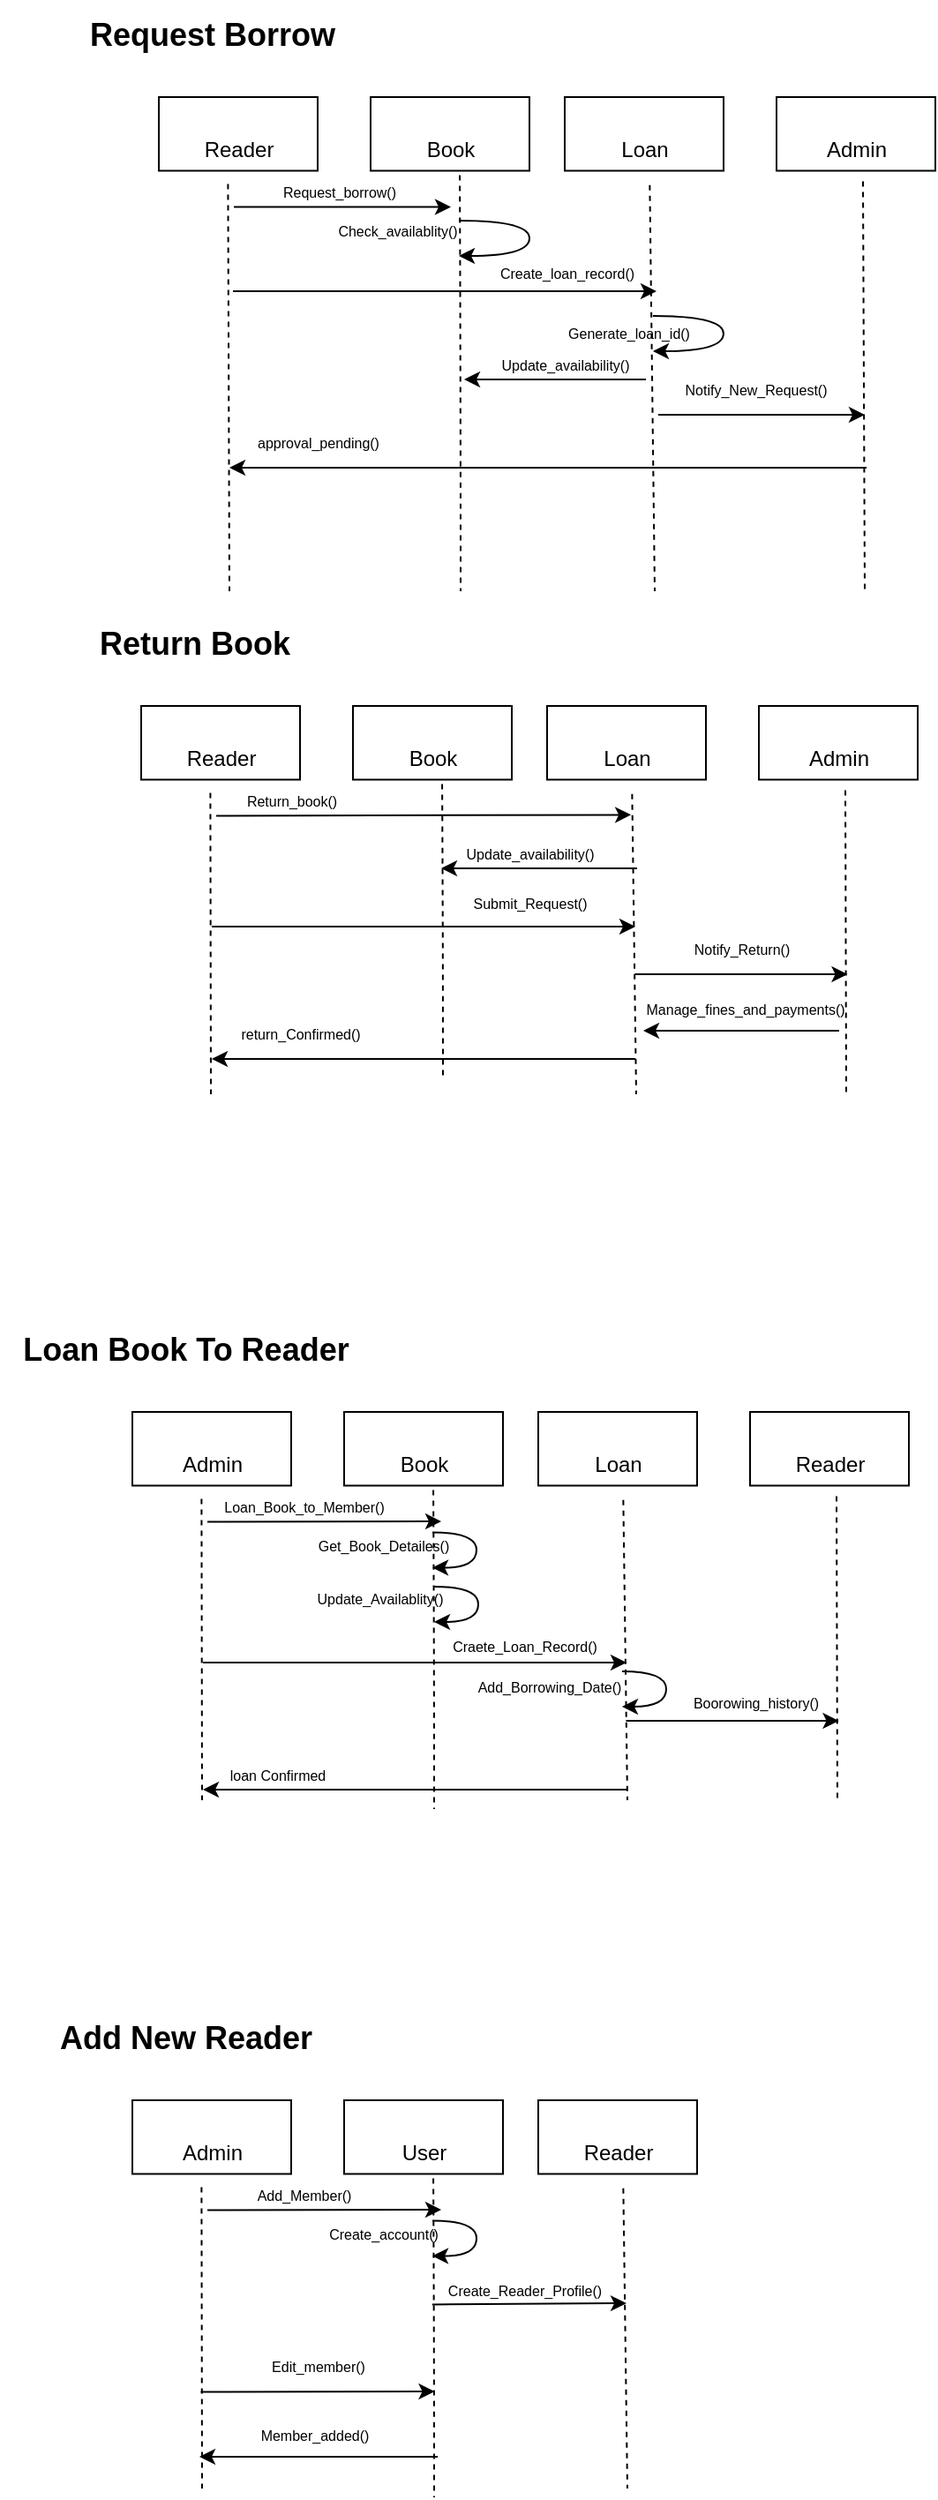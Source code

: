 <mxfile>
    <diagram id="DAjZJu0qBJgIDJ5n-w6k" name="Page-1">
        <mxGraphModel dx="1005" dy="-3228" grid="1" gridSize="10" guides="1" tooltips="1" connect="1" arrows="1" fold="1" page="1" pageScale="1" pageWidth="850" pageHeight="1100" math="0" shadow="0">
            <root>
                <mxCell id="0"/>
                <mxCell id="1" parent="0"/>
                <mxCell id="3" value="" style="edgeStyle=none;orthogonalLoop=1;jettySize=auto;html=1;dashed=1;endArrow=none;endFill=0;" parent="1" edge="1">
                    <mxGeometry width="80" relative="1" as="geometry">
                        <mxPoint x="-30.8" y="4399.25" as="sourcePoint"/>
                        <mxPoint x="-30" y="4630" as="targetPoint"/>
                        <Array as="points"/>
                    </mxGeometry>
                </mxCell>
                <mxCell id="5" value="" style="edgeStyle=none;orthogonalLoop=1;jettySize=auto;html=1;dashed=1;endArrow=none;endFill=0;" parent="1" edge="1">
                    <mxGeometry width="80" relative="1" as="geometry">
                        <mxPoint x="208.18" y="4399.87" as="sourcePoint"/>
                        <mxPoint x="211" y="4630" as="targetPoint"/>
                        <Array as="points"/>
                    </mxGeometry>
                </mxCell>
                <mxCell id="6" value="" style="edgeStyle=none;orthogonalLoop=1;jettySize=auto;html=1;dashed=1;endArrow=none;endFill=0;" parent="1" edge="1">
                    <mxGeometry width="80" relative="1" as="geometry">
                        <mxPoint x="329" y="4397.75" as="sourcePoint"/>
                        <mxPoint x="330" y="4630" as="targetPoint"/>
                        <Array as="points"/>
                    </mxGeometry>
                </mxCell>
                <mxCell id="9" value="&lt;font style=&quot;font-size: 8px;&quot;&gt;Request_borrow()&lt;/font&gt;" style="text;html=1;align=center;verticalAlign=middle;resizable=0;points=[];autosize=1;strokeColor=none;fillColor=none;" parent="1" vertex="1">
                    <mxGeometry x="-13.5" y="4388.25" width="90" height="30" as="geometry"/>
                </mxCell>
                <mxCell id="11" value="" style="edgeStyle=none;orthogonalLoop=1;jettySize=auto;html=1;" parent="1" edge="1">
                    <mxGeometry width="80" relative="1" as="geometry">
                        <mxPoint x="-27.5" y="4412.25" as="sourcePoint"/>
                        <mxPoint x="95.5" y="4412.25" as="targetPoint"/>
                        <Array as="points"/>
                    </mxGeometry>
                </mxCell>
                <mxCell id="14" value="" style="edgeStyle=none;orthogonalLoop=1;jettySize=auto;html=1;" parent="1" edge="1">
                    <mxGeometry width="80" relative="1" as="geometry">
                        <mxPoint x="-28" y="4460" as="sourcePoint"/>
                        <mxPoint x="212" y="4460" as="targetPoint"/>
                        <Array as="points"/>
                    </mxGeometry>
                </mxCell>
                <mxCell id="16" value="" style="edgeStyle=none;orthogonalLoop=1;jettySize=auto;html=1;" parent="1" edge="1">
                    <mxGeometry width="80" relative="1" as="geometry">
                        <mxPoint x="213" y="4530" as="sourcePoint"/>
                        <mxPoint x="330" y="4530" as="targetPoint"/>
                        <Array as="points"/>
                    </mxGeometry>
                </mxCell>
                <mxCell id="27" value="" style="group" parent="1" vertex="1" connectable="0">
                    <mxGeometry x="-70" y="4350" width="90" height="44.997" as="geometry"/>
                </mxCell>
                <mxCell id="26" value="" style="rounded=0;whiteSpace=wrap;html=1;shadow=0;" parent="27" vertex="1">
                    <mxGeometry width="90" height="41.75" as="geometry"/>
                </mxCell>
                <mxCell id="4" value="&lt;div&gt;Reader&lt;/div&gt;" style="text;html=1;align=center;verticalAlign=middle;resizable=0;points=[];autosize=1;strokeColor=none;fillColor=none;" parent="27" vertex="1">
                    <mxGeometry x="15" y="14.997" width="60" height="30" as="geometry"/>
                </mxCell>
                <mxCell id="29" value="" style="edgeStyle=orthogonalEdgeStyle;orthogonalLoop=1;jettySize=auto;html=1;dashed=1;endArrow=none;endFill=0;curved=1;" parent="1" edge="1">
                    <mxGeometry width="80" relative="1" as="geometry">
                        <mxPoint x="100.5" y="4388.25" as="sourcePoint"/>
                        <mxPoint x="101" y="4630" as="targetPoint"/>
                    </mxGeometry>
                </mxCell>
                <mxCell id="30" value="" style="group" parent="1" vertex="1" connectable="0">
                    <mxGeometry x="50" y="4350" width="90" height="44.997" as="geometry"/>
                </mxCell>
                <mxCell id="31" value="" style="rounded=0;whiteSpace=wrap;html=1;shadow=0;" parent="30" vertex="1">
                    <mxGeometry width="90" height="41.75" as="geometry"/>
                </mxCell>
                <mxCell id="32" value="&lt;div&gt;Book&lt;/div&gt;" style="text;html=1;align=center;verticalAlign=middle;resizable=0;points=[];autosize=1;strokeColor=none;fillColor=none;" parent="30" vertex="1">
                    <mxGeometry x="20" y="14.997" width="50" height="30" as="geometry"/>
                </mxCell>
                <mxCell id="33" value="" style="group" parent="1" vertex="1" connectable="0">
                    <mxGeometry x="160" y="4350" width="90" height="44.997" as="geometry"/>
                </mxCell>
                <mxCell id="34" value="" style="rounded=0;whiteSpace=wrap;html=1;shadow=0;" parent="33" vertex="1">
                    <mxGeometry width="90" height="41.75" as="geometry"/>
                </mxCell>
                <mxCell id="35" value="&lt;div&gt;Loan&lt;/div&gt;" style="text;html=1;align=center;verticalAlign=middle;resizable=0;points=[];autosize=1;strokeColor=none;fillColor=none;" parent="33" vertex="1">
                    <mxGeometry x="20" y="14.997" width="50" height="30" as="geometry"/>
                </mxCell>
                <mxCell id="36" value="" style="group" parent="1" vertex="1" connectable="0">
                    <mxGeometry x="280" y="4350" width="90" height="44.997" as="geometry"/>
                </mxCell>
                <mxCell id="37" value="" style="rounded=0;whiteSpace=wrap;html=1;shadow=0;" parent="36" vertex="1">
                    <mxGeometry width="90" height="41.75" as="geometry"/>
                </mxCell>
                <mxCell id="38" value="Admin" style="text;html=1;align=center;verticalAlign=middle;resizable=0;points=[];autosize=1;strokeColor=none;fillColor=none;" parent="36" vertex="1">
                    <mxGeometry x="15" y="14.997" width="60" height="30" as="geometry"/>
                </mxCell>
                <mxCell id="39" value="&lt;font style=&quot;font-size: 8px;&quot;&gt;Check_availablity()&lt;/font&gt;" style="text;html=1;align=center;verticalAlign=middle;resizable=0;points=[];autosize=1;strokeColor=none;fillColor=none;" parent="1" vertex="1">
                    <mxGeometry x="20" y="4410" width="90" height="30" as="geometry"/>
                </mxCell>
                <mxCell id="40" value="" style="edgeStyle=orthogonalEdgeStyle;orthogonalLoop=1;jettySize=auto;html=1;curved=1;" parent="1" edge="1">
                    <mxGeometry width="80" relative="1" as="geometry">
                        <mxPoint x="100" y="4420" as="sourcePoint"/>
                        <mxPoint x="100" y="4440" as="targetPoint"/>
                        <Array as="points">
                            <mxPoint x="140" y="4420"/>
                            <mxPoint x="140" y="4440"/>
                        </Array>
                    </mxGeometry>
                </mxCell>
                <mxCell id="41" value="" style="edgeStyle=none;orthogonalLoop=1;jettySize=auto;html=1;" parent="1" edge="1">
                    <mxGeometry width="80" relative="1" as="geometry">
                        <mxPoint x="331" y="4560" as="sourcePoint"/>
                        <mxPoint x="-30" y="4560" as="targetPoint"/>
                        <Array as="points"/>
                    </mxGeometry>
                </mxCell>
                <mxCell id="43" value="&lt;span style=&quot;font-size: 8px;&quot;&gt;Create_loan_record()&lt;/span&gt;" style="text;html=1;align=center;verticalAlign=middle;resizable=0;points=[];autosize=1;strokeColor=none;fillColor=none;" parent="1" vertex="1">
                    <mxGeometry x="111" y="4434" width="100" height="30" as="geometry"/>
                </mxCell>
                <mxCell id="44" value="&lt;font style=&quot;font-size: 8px;&quot;&gt;Notify_New_Request()&lt;/font&gt;" style="text;html=1;align=center;verticalAlign=middle;resizable=0;points=[];autosize=1;strokeColor=none;fillColor=none;" parent="1" vertex="1">
                    <mxGeometry x="218" y="4500" width="100" height="30" as="geometry"/>
                </mxCell>
                <mxCell id="45" value="&lt;font style=&quot;font-size: 8px;&quot;&gt;approval_pending()&lt;/font&gt;" style="text;html=1;align=center;verticalAlign=middle;resizable=0;points=[];autosize=1;strokeColor=none;fillColor=none;" parent="1" vertex="1">
                    <mxGeometry x="-25" y="4530" width="90" height="30" as="geometry"/>
                </mxCell>
                <mxCell id="47" value="&lt;font style=&quot;font-size: 18px;&quot;&gt;&lt;b style=&quot;&quot;&gt;Request Borrow&lt;/b&gt;&lt;/font&gt;" style="text;html=1;align=center;verticalAlign=middle;resizable=0;points=[];autosize=1;strokeColor=none;fillColor=none;" parent="1" vertex="1">
                    <mxGeometry x="-120" y="4295" width="160" height="40" as="geometry"/>
                </mxCell>
                <mxCell id="48" value="" style="edgeStyle=none;orthogonalLoop=1;jettySize=auto;html=1;dashed=1;endArrow=none;endFill=0;" parent="1" edge="1">
                    <mxGeometry width="80" relative="1" as="geometry">
                        <mxPoint x="-40.8" y="4744.25" as="sourcePoint"/>
                        <mxPoint x="-40.5" y="4915" as="targetPoint"/>
                        <Array as="points"/>
                    </mxGeometry>
                </mxCell>
                <mxCell id="49" value="" style="edgeStyle=none;orthogonalLoop=1;jettySize=auto;html=1;dashed=1;endArrow=none;endFill=0;" parent="1" edge="1">
                    <mxGeometry width="80" relative="1" as="geometry">
                        <mxPoint x="198.18" y="4744.87" as="sourcePoint"/>
                        <mxPoint x="200.5" y="4915" as="targetPoint"/>
                        <Array as="points"/>
                    </mxGeometry>
                </mxCell>
                <mxCell id="50" value="" style="edgeStyle=none;orthogonalLoop=1;jettySize=auto;html=1;dashed=1;endArrow=none;endFill=0;" parent="1" edge="1">
                    <mxGeometry width="80" relative="1" as="geometry">
                        <mxPoint x="319" y="4742.75" as="sourcePoint"/>
                        <mxPoint x="319.5" y="4915" as="targetPoint"/>
                        <Array as="points"/>
                    </mxGeometry>
                </mxCell>
                <mxCell id="51" value="&lt;font style=&quot;font-size: 8px;&quot;&gt;Return_book()&lt;/font&gt;" style="text;html=1;align=center;verticalAlign=middle;resizable=0;points=[];autosize=1;strokeColor=none;fillColor=none;" parent="1" vertex="1">
                    <mxGeometry x="-30" y="4733.25" width="70" height="30" as="geometry"/>
                </mxCell>
                <mxCell id="52" value="" style="edgeStyle=none;orthogonalLoop=1;jettySize=auto;html=1;entryX=0.695;entryY=-0.044;entryDx=0;entryDy=0;entryPerimeter=0;" parent="1" edge="1">
                    <mxGeometry width="80" relative="1" as="geometry">
                        <mxPoint x="-37.5" y="4757.25" as="sourcePoint"/>
                        <mxPoint x="197.55" y="4756.68" as="targetPoint"/>
                        <Array as="points"/>
                    </mxGeometry>
                </mxCell>
                <mxCell id="53" value="" style="edgeStyle=none;orthogonalLoop=1;jettySize=auto;html=1;" parent="1" edge="1">
                    <mxGeometry width="80" relative="1" as="geometry">
                        <mxPoint x="201" y="4787" as="sourcePoint"/>
                        <mxPoint x="90" y="4787" as="targetPoint"/>
                        <Array as="points"/>
                    </mxGeometry>
                </mxCell>
                <mxCell id="54" value="" style="edgeStyle=none;orthogonalLoop=1;jettySize=auto;html=1;" parent="1" edge="1">
                    <mxGeometry width="80" relative="1" as="geometry">
                        <mxPoint x="-40" y="4820" as="sourcePoint"/>
                        <mxPoint x="200" y="4820" as="targetPoint"/>
                        <Array as="points"/>
                    </mxGeometry>
                </mxCell>
                <mxCell id="55" value="" style="edgeStyle=none;orthogonalLoop=1;jettySize=auto;html=1;" parent="1" edge="1">
                    <mxGeometry width="80" relative="1" as="geometry">
                        <mxPoint x="199.75" y="4847" as="sourcePoint"/>
                        <mxPoint x="320.25" y="4847" as="targetPoint"/>
                        <Array as="points"/>
                    </mxGeometry>
                </mxCell>
                <mxCell id="56" value="" style="group" parent="1" vertex="1" connectable="0">
                    <mxGeometry x="-80" y="4695" width="90" height="44.997" as="geometry"/>
                </mxCell>
                <mxCell id="57" value="" style="rounded=0;whiteSpace=wrap;html=1;shadow=0;" parent="56" vertex="1">
                    <mxGeometry width="90" height="41.75" as="geometry"/>
                </mxCell>
                <mxCell id="58" value="&lt;div&gt;Reader&lt;/div&gt;" style="text;html=1;align=center;verticalAlign=middle;resizable=0;points=[];autosize=1;strokeColor=none;fillColor=none;" parent="56" vertex="1">
                    <mxGeometry x="15" y="14.997" width="60" height="30" as="geometry"/>
                </mxCell>
                <mxCell id="59" value="" style="edgeStyle=orthogonalEdgeStyle;orthogonalLoop=1;jettySize=auto;html=1;dashed=1;endArrow=none;endFill=0;curved=1;" parent="1" edge="1">
                    <mxGeometry width="80" relative="1" as="geometry">
                        <mxPoint x="90.5" y="4733.25" as="sourcePoint"/>
                        <mxPoint x="91" y="4905.5" as="targetPoint"/>
                    </mxGeometry>
                </mxCell>
                <mxCell id="60" value="" style="group" parent="1" vertex="1" connectable="0">
                    <mxGeometry x="40" y="4695" width="90" height="44.997" as="geometry"/>
                </mxCell>
                <mxCell id="61" value="" style="rounded=0;whiteSpace=wrap;html=1;shadow=0;" parent="60" vertex="1">
                    <mxGeometry width="90" height="41.75" as="geometry"/>
                </mxCell>
                <mxCell id="62" value="&lt;div&gt;Book&lt;/div&gt;" style="text;html=1;align=center;verticalAlign=middle;resizable=0;points=[];autosize=1;strokeColor=none;fillColor=none;" parent="60" vertex="1">
                    <mxGeometry x="20" y="14.997" width="50" height="30" as="geometry"/>
                </mxCell>
                <mxCell id="63" value="" style="group" parent="1" vertex="1" connectable="0">
                    <mxGeometry x="150" y="4695" width="90" height="44.997" as="geometry"/>
                </mxCell>
                <mxCell id="64" value="" style="rounded=0;whiteSpace=wrap;html=1;shadow=0;" parent="63" vertex="1">
                    <mxGeometry width="90" height="41.75" as="geometry"/>
                </mxCell>
                <mxCell id="65" value="&lt;div&gt;Loan&lt;/div&gt;" style="text;html=1;align=center;verticalAlign=middle;resizable=0;points=[];autosize=1;strokeColor=none;fillColor=none;" parent="63" vertex="1">
                    <mxGeometry x="20" y="14.997" width="50" height="30" as="geometry"/>
                </mxCell>
                <mxCell id="66" value="" style="group" parent="1" vertex="1" connectable="0">
                    <mxGeometry x="270" y="4695" width="90" height="44.997" as="geometry"/>
                </mxCell>
                <mxCell id="67" value="" style="rounded=0;whiteSpace=wrap;html=1;shadow=0;" parent="66" vertex="1">
                    <mxGeometry width="90" height="41.75" as="geometry"/>
                </mxCell>
                <mxCell id="68" value="Admin" style="text;html=1;align=center;verticalAlign=middle;resizable=0;points=[];autosize=1;strokeColor=none;fillColor=none;" parent="66" vertex="1">
                    <mxGeometry x="15" y="14.997" width="60" height="30" as="geometry"/>
                </mxCell>
                <mxCell id="71" value="" style="edgeStyle=none;orthogonalLoop=1;jettySize=auto;html=1;" parent="1" edge="1">
                    <mxGeometry width="80" relative="1" as="geometry">
                        <mxPoint x="200" y="4895" as="sourcePoint"/>
                        <mxPoint x="-40" y="4895" as="targetPoint"/>
                        <Array as="points"/>
                    </mxGeometry>
                </mxCell>
                <mxCell id="72" value="&lt;font style=&quot;font-size: 8px;&quot;&gt;Update_availability()&lt;/font&gt;" style="text;html=1;align=center;verticalAlign=middle;resizable=0;points=[];autosize=1;strokeColor=none;fillColor=none;" parent="1" vertex="1">
                    <mxGeometry x="90" y="4763" width="100" height="30" as="geometry"/>
                </mxCell>
                <mxCell id="73" value="&lt;font style=&quot;font-size: 8px;&quot;&gt;Submit_Request()&lt;/font&gt;" style="text;html=1;align=center;verticalAlign=middle;resizable=0;points=[];autosize=1;strokeColor=none;fillColor=none;" parent="1" vertex="1">
                    <mxGeometry x="95" y="4791" width="90" height="30" as="geometry"/>
                </mxCell>
                <mxCell id="74" value="&lt;font style=&quot;font-size: 8px;&quot;&gt;Notify_Return()&lt;/font&gt;" style="text;html=1;align=center;verticalAlign=middle;resizable=0;points=[];autosize=1;strokeColor=none;fillColor=none;" parent="1" vertex="1">
                    <mxGeometry x="220" y="4817" width="80" height="30" as="geometry"/>
                </mxCell>
                <mxCell id="75" value="&lt;font style=&quot;font-size: 8px;&quot;&gt;return_Confirmed()&lt;/font&gt;" style="text;html=1;align=center;verticalAlign=middle;resizable=0;points=[];autosize=1;strokeColor=none;fillColor=none;" parent="1" vertex="1">
                    <mxGeometry x="-35" y="4865" width="90" height="30" as="geometry"/>
                </mxCell>
                <mxCell id="76" value="&lt;font style=&quot;font-size: 18px;&quot;&gt;&lt;b style=&quot;&quot;&gt;Return Book&lt;/b&gt;&lt;/font&gt;" style="text;html=1;align=center;verticalAlign=middle;resizable=0;points=[];autosize=1;strokeColor=none;fillColor=none;" parent="1" vertex="1">
                    <mxGeometry x="-115" y="4640" width="130" height="40" as="geometry"/>
                </mxCell>
                <mxCell id="78" value="" style="edgeStyle=none;orthogonalLoop=1;jettySize=auto;html=1;" parent="1" edge="1">
                    <mxGeometry width="80" relative="1" as="geometry">
                        <mxPoint x="315.5" y="4879" as="sourcePoint"/>
                        <mxPoint x="204.5" y="4879" as="targetPoint"/>
                        <Array as="points"/>
                    </mxGeometry>
                </mxCell>
                <mxCell id="79" value="&lt;font style=&quot;font-size: 8px;&quot;&gt;Manage_fines_and_payments()&lt;/font&gt;" style="text;html=1;align=center;verticalAlign=middle;resizable=0;points=[];autosize=1;strokeColor=none;fillColor=none;" parent="1" vertex="1">
                    <mxGeometry x="191.5" y="4851" width="140" height="30" as="geometry"/>
                </mxCell>
                <mxCell id="109" value="" style="edgeStyle=none;orthogonalLoop=1;jettySize=auto;html=1;dashed=1;endArrow=none;endFill=0;" parent="1" edge="1">
                    <mxGeometry width="80" relative="1" as="geometry">
                        <mxPoint x="-45.8" y="5144.25" as="sourcePoint"/>
                        <mxPoint x="-45.5" y="5315" as="targetPoint"/>
                        <Array as="points"/>
                    </mxGeometry>
                </mxCell>
                <mxCell id="110" value="" style="edgeStyle=none;orthogonalLoop=1;jettySize=auto;html=1;dashed=1;endArrow=none;endFill=0;" parent="1" edge="1">
                    <mxGeometry width="80" relative="1" as="geometry">
                        <mxPoint x="193.18" y="5144.87" as="sourcePoint"/>
                        <mxPoint x="195.5" y="5315" as="targetPoint"/>
                        <Array as="points"/>
                    </mxGeometry>
                </mxCell>
                <mxCell id="111" value="" style="edgeStyle=none;orthogonalLoop=1;jettySize=auto;html=1;dashed=1;endArrow=none;endFill=0;" parent="1" edge="1">
                    <mxGeometry width="80" relative="1" as="geometry">
                        <mxPoint x="314" y="5142.75" as="sourcePoint"/>
                        <mxPoint x="314.5" y="5315" as="targetPoint"/>
                        <Array as="points"/>
                    </mxGeometry>
                </mxCell>
                <mxCell id="112" value="&lt;font style=&quot;font-size: 8px;&quot;&gt;Loan_Book_to_Member()&lt;/font&gt;" style="text;html=1;align=center;verticalAlign=middle;resizable=0;points=[];autosize=1;strokeColor=none;fillColor=none;" parent="1" vertex="1">
                    <mxGeometry x="-43" y="5133.25" width="110" height="30" as="geometry"/>
                </mxCell>
                <mxCell id="113" value="" style="edgeStyle=none;orthogonalLoop=1;jettySize=auto;html=1;" parent="1" edge="1">
                    <mxGeometry width="80" relative="1" as="geometry">
                        <mxPoint x="-42.5" y="5157.25" as="sourcePoint"/>
                        <mxPoint x="90" y="5157" as="targetPoint"/>
                        <Array as="points"/>
                    </mxGeometry>
                </mxCell>
                <mxCell id="115" value="" style="edgeStyle=none;orthogonalLoop=1;jettySize=auto;html=1;" parent="1" edge="1">
                    <mxGeometry width="80" relative="1" as="geometry">
                        <mxPoint x="-45" y="5237" as="sourcePoint"/>
                        <mxPoint x="195" y="5237" as="targetPoint"/>
                        <Array as="points"/>
                    </mxGeometry>
                </mxCell>
                <mxCell id="116" value="" style="edgeStyle=none;orthogonalLoop=1;jettySize=auto;html=1;" parent="1" edge="1">
                    <mxGeometry width="80" relative="1" as="geometry">
                        <mxPoint x="194.75" y="5270" as="sourcePoint"/>
                        <mxPoint x="315.25" y="5270" as="targetPoint"/>
                        <Array as="points"/>
                    </mxGeometry>
                </mxCell>
                <mxCell id="117" value="" style="group" parent="1" vertex="1" connectable="0">
                    <mxGeometry x="-85" y="5095" width="90" height="44.997" as="geometry"/>
                </mxCell>
                <mxCell id="118" value="" style="rounded=0;whiteSpace=wrap;html=1;shadow=0;" parent="117" vertex="1">
                    <mxGeometry width="90" height="41.75" as="geometry"/>
                </mxCell>
                <mxCell id="119" value="&lt;div&gt;Admin&lt;/div&gt;" style="text;html=1;align=center;verticalAlign=middle;resizable=0;points=[];autosize=1;strokeColor=none;fillColor=none;" parent="117" vertex="1">
                    <mxGeometry x="15" y="14.997" width="60" height="30" as="geometry"/>
                </mxCell>
                <mxCell id="120" value="" style="edgeStyle=orthogonalEdgeStyle;orthogonalLoop=1;jettySize=auto;html=1;dashed=1;endArrow=none;endFill=0;curved=1;" parent="1" edge="1">
                    <mxGeometry width="80" relative="1" as="geometry">
                        <mxPoint x="85.5" y="5133.25" as="sourcePoint"/>
                        <mxPoint x="86" y="5320" as="targetPoint"/>
                    </mxGeometry>
                </mxCell>
                <mxCell id="121" value="" style="group" parent="1" vertex="1" connectable="0">
                    <mxGeometry x="35" y="5095" width="90" height="44.997" as="geometry"/>
                </mxCell>
                <mxCell id="122" value="" style="rounded=0;whiteSpace=wrap;html=1;shadow=0;" parent="121" vertex="1">
                    <mxGeometry width="90" height="41.75" as="geometry"/>
                </mxCell>
                <mxCell id="123" value="&lt;div&gt;Book&lt;/div&gt;" style="text;html=1;align=center;verticalAlign=middle;resizable=0;points=[];autosize=1;strokeColor=none;fillColor=none;" parent="121" vertex="1">
                    <mxGeometry x="20" y="14.997" width="50" height="30" as="geometry"/>
                </mxCell>
                <mxCell id="124" value="" style="group" parent="1" vertex="1" connectable="0">
                    <mxGeometry x="145" y="5095" width="90" height="44.997" as="geometry"/>
                </mxCell>
                <mxCell id="125" value="" style="rounded=0;whiteSpace=wrap;html=1;shadow=0;" parent="124" vertex="1">
                    <mxGeometry width="90" height="41.75" as="geometry"/>
                </mxCell>
                <mxCell id="126" value="&lt;div&gt;Loan&lt;/div&gt;" style="text;html=1;align=center;verticalAlign=middle;resizable=0;points=[];autosize=1;strokeColor=none;fillColor=none;" parent="124" vertex="1">
                    <mxGeometry x="20" y="14.997" width="50" height="30" as="geometry"/>
                </mxCell>
                <mxCell id="127" value="" style="group" parent="1" vertex="1" connectable="0">
                    <mxGeometry x="265" y="5095" width="90" height="44.997" as="geometry"/>
                </mxCell>
                <mxCell id="128" value="" style="rounded=0;whiteSpace=wrap;html=1;shadow=0;" parent="127" vertex="1">
                    <mxGeometry width="90" height="41.75" as="geometry"/>
                </mxCell>
                <mxCell id="129" value="Reader" style="text;html=1;align=center;verticalAlign=middle;resizable=0;points=[];autosize=1;strokeColor=none;fillColor=none;" parent="127" vertex="1">
                    <mxGeometry x="15" y="14.997" width="60" height="30" as="geometry"/>
                </mxCell>
                <mxCell id="130" value="" style="edgeStyle=none;orthogonalLoop=1;jettySize=auto;html=1;" parent="1" edge="1">
                    <mxGeometry width="80" relative="1" as="geometry">
                        <mxPoint x="195" y="5309" as="sourcePoint"/>
                        <mxPoint x="-45" y="5309" as="targetPoint"/>
                        <Array as="points"/>
                    </mxGeometry>
                </mxCell>
                <mxCell id="133" value="&lt;span style=&quot;font-size: 8px;&quot;&gt;Boorowing_history()&lt;/span&gt;" style="text;html=1;align=center;verticalAlign=middle;resizable=0;points=[];autosize=1;strokeColor=none;fillColor=none;" parent="1" vertex="1">
                    <mxGeometry x="223" y="5244" width="90" height="30" as="geometry"/>
                </mxCell>
                <mxCell id="134" value="&lt;font style=&quot;font-size: 8px;&quot;&gt;loan Confirmed&lt;/font&gt;" style="text;html=1;align=center;verticalAlign=middle;resizable=0;points=[];autosize=1;strokeColor=none;fillColor=none;" parent="1" vertex="1">
                    <mxGeometry x="-43" y="5285" width="80" height="30" as="geometry"/>
                </mxCell>
                <mxCell id="135" value="&lt;font style=&quot;font-size: 18px;&quot;&gt;&lt;b style=&quot;&quot;&gt;Loan Book To Reader&lt;/b&gt;&lt;/font&gt;" style="text;html=1;align=center;verticalAlign=middle;resizable=0;points=[];autosize=1;strokeColor=none;fillColor=none;" parent="1" vertex="1">
                    <mxGeometry x="-160" y="5040" width="210" height="40" as="geometry"/>
                </mxCell>
                <mxCell id="140" value="" style="edgeStyle=orthogonalEdgeStyle;orthogonalLoop=1;jettySize=auto;html=1;curved=1;" parent="1" edge="1">
                    <mxGeometry width="80" relative="1" as="geometry">
                        <mxPoint x="85" y="5163.25" as="sourcePoint"/>
                        <mxPoint x="85" y="5183.25" as="targetPoint"/>
                        <Array as="points">
                            <mxPoint x="110" y="5163"/>
                            <mxPoint x="110" y="5183"/>
                        </Array>
                    </mxGeometry>
                </mxCell>
                <mxCell id="141" value="" style="edgeStyle=orthogonalEdgeStyle;orthogonalLoop=1;jettySize=auto;html=1;curved=1;" parent="1" edge="1">
                    <mxGeometry width="80" relative="1" as="geometry">
                        <mxPoint x="86" y="5194" as="sourcePoint"/>
                        <mxPoint x="86" y="5214" as="targetPoint"/>
                        <Array as="points">
                            <mxPoint x="111" y="5193.75"/>
                            <mxPoint x="111" y="5213.75"/>
                        </Array>
                    </mxGeometry>
                </mxCell>
                <mxCell id="142" value="&lt;font style=&quot;font-size: 8px;&quot;&gt;Get_Book_Detailes()&lt;/font&gt;" style="text;html=1;align=center;verticalAlign=middle;resizable=0;points=[];autosize=1;strokeColor=none;fillColor=none;" parent="1" vertex="1">
                    <mxGeometry x="7" y="5155" width="100" height="30" as="geometry"/>
                </mxCell>
                <mxCell id="143" value="&lt;font style=&quot;font-size: 8px;&quot;&gt;Update_Availablity()&lt;/font&gt;" style="text;html=1;align=center;verticalAlign=middle;resizable=0;points=[];autosize=1;strokeColor=none;fillColor=none;" parent="1" vertex="1">
                    <mxGeometry x="10" y="5185" width="90" height="30" as="geometry"/>
                </mxCell>
                <mxCell id="144" value="&lt;font style=&quot;font-size: 8px;&quot;&gt;Craete_Loan_Record()&lt;/font&gt;" style="text;html=1;align=center;verticalAlign=middle;resizable=0;points=[];autosize=1;strokeColor=none;fillColor=none;" parent="1" vertex="1">
                    <mxGeometry x="81.5" y="5212" width="110" height="30" as="geometry"/>
                </mxCell>
                <mxCell id="145" value="" style="edgeStyle=orthogonalEdgeStyle;orthogonalLoop=1;jettySize=auto;html=1;curved=1;" parent="1" edge="1">
                    <mxGeometry width="80" relative="1" as="geometry">
                        <mxPoint x="192.49" y="5242" as="sourcePoint"/>
                        <mxPoint x="192.49" y="5262" as="targetPoint"/>
                        <Array as="points">
                            <mxPoint x="217.49" y="5241.75"/>
                            <mxPoint x="217.49" y="5261.75"/>
                        </Array>
                    </mxGeometry>
                </mxCell>
                <mxCell id="146" value="&lt;font style=&quot;font-size: 8px;&quot;&gt;Add_Borrowing_Date()&lt;/font&gt;" style="text;html=1;align=center;verticalAlign=middle;resizable=0;points=[];autosize=1;strokeColor=none;fillColor=none;" parent="1" vertex="1">
                    <mxGeometry x="101" y="5235" width="100" height="30" as="geometry"/>
                </mxCell>
                <mxCell id="148" value="" style="edgeStyle=none;orthogonalLoop=1;jettySize=auto;html=1;dashed=1;endArrow=none;endFill=0;" parent="1" edge="1">
                    <mxGeometry width="80" relative="1" as="geometry">
                        <mxPoint x="-45.8" y="5534.25" as="sourcePoint"/>
                        <mxPoint x="-45.5" y="5705" as="targetPoint"/>
                        <Array as="points"/>
                    </mxGeometry>
                </mxCell>
                <mxCell id="149" value="" style="edgeStyle=none;orthogonalLoop=1;jettySize=auto;html=1;dashed=1;endArrow=none;endFill=0;" parent="1" edge="1">
                    <mxGeometry width="80" relative="1" as="geometry">
                        <mxPoint x="193.18" y="5534.87" as="sourcePoint"/>
                        <mxPoint x="195.5" y="5705" as="targetPoint"/>
                        <Array as="points"/>
                    </mxGeometry>
                </mxCell>
                <mxCell id="151" value="&lt;font style=&quot;font-size: 8px;&quot;&gt;Add_Member()&lt;/font&gt;" style="text;html=1;align=center;verticalAlign=middle;resizable=0;points=[];autosize=1;strokeColor=none;fillColor=none;" parent="1" vertex="1">
                    <mxGeometry x="-28" y="5523.25" width="80" height="30" as="geometry"/>
                </mxCell>
                <mxCell id="152" value="" style="edgeStyle=none;orthogonalLoop=1;jettySize=auto;html=1;" parent="1" edge="1">
                    <mxGeometry width="80" relative="1" as="geometry">
                        <mxPoint x="-42.5" y="5547.25" as="sourcePoint"/>
                        <mxPoint x="90" y="5547" as="targetPoint"/>
                        <Array as="points"/>
                    </mxGeometry>
                </mxCell>
                <mxCell id="153" value="" style="edgeStyle=none;orthogonalLoop=1;jettySize=auto;html=1;exitX=0.031;exitY=0.791;exitDx=0;exitDy=0;exitPerimeter=0;" parent="1" source="177" edge="1">
                    <mxGeometry width="80" relative="1" as="geometry">
                        <mxPoint x="-45" y="5627" as="sourcePoint"/>
                        <mxPoint x="195" y="5600" as="targetPoint"/>
                        <Array as="points"/>
                    </mxGeometry>
                </mxCell>
                <mxCell id="155" value="" style="group" parent="1" vertex="1" connectable="0">
                    <mxGeometry x="-85" y="5485" width="90" height="44.997" as="geometry"/>
                </mxCell>
                <mxCell id="156" value="" style="rounded=0;whiteSpace=wrap;html=1;shadow=0;" parent="155" vertex="1">
                    <mxGeometry width="90" height="41.75" as="geometry"/>
                </mxCell>
                <mxCell id="157" value="&lt;div&gt;Admin&lt;/div&gt;" style="text;html=1;align=center;verticalAlign=middle;resizable=0;points=[];autosize=1;strokeColor=none;fillColor=none;" parent="155" vertex="1">
                    <mxGeometry x="15" y="14.997" width="60" height="30" as="geometry"/>
                </mxCell>
                <mxCell id="158" value="" style="edgeStyle=orthogonalEdgeStyle;orthogonalLoop=1;jettySize=auto;html=1;dashed=1;endArrow=none;endFill=0;curved=1;" parent="1" edge="1">
                    <mxGeometry width="80" relative="1" as="geometry">
                        <mxPoint x="85.5" y="5523.25" as="sourcePoint"/>
                        <mxPoint x="86" y="5710" as="targetPoint"/>
                    </mxGeometry>
                </mxCell>
                <mxCell id="159" value="" style="group" parent="1" vertex="1" connectable="0">
                    <mxGeometry x="35" y="5485" width="90" height="44.997" as="geometry"/>
                </mxCell>
                <mxCell id="160" value="" style="rounded=0;whiteSpace=wrap;html=1;shadow=0;" parent="159" vertex="1">
                    <mxGeometry width="90" height="41.75" as="geometry"/>
                </mxCell>
                <mxCell id="161" value="&lt;div&gt;User&lt;/div&gt;" style="text;html=1;align=center;verticalAlign=middle;resizable=0;points=[];autosize=1;strokeColor=none;fillColor=none;" parent="159" vertex="1">
                    <mxGeometry x="20" y="14.997" width="50" height="30" as="geometry"/>
                </mxCell>
                <mxCell id="162" value="" style="group" parent="1" vertex="1" connectable="0">
                    <mxGeometry x="145" y="5485" width="90" height="44.997" as="geometry"/>
                </mxCell>
                <mxCell id="163" value="" style="rounded=0;whiteSpace=wrap;html=1;shadow=0;" parent="162" vertex="1">
                    <mxGeometry width="90" height="41.75" as="geometry"/>
                </mxCell>
                <mxCell id="164" value="&lt;div&gt;Reader&lt;/div&gt;" style="text;html=1;align=center;verticalAlign=middle;resizable=0;points=[];autosize=1;strokeColor=none;fillColor=none;" parent="162" vertex="1">
                    <mxGeometry x="15" y="14.997" width="60" height="30" as="geometry"/>
                </mxCell>
                <mxCell id="168" value="" style="edgeStyle=none;orthogonalLoop=1;jettySize=auto;html=1;" parent="1" edge="1">
                    <mxGeometry width="80" relative="1" as="geometry">
                        <mxPoint x="88" y="5687" as="sourcePoint"/>
                        <mxPoint x="-47" y="5687" as="targetPoint"/>
                        <Array as="points"/>
                    </mxGeometry>
                </mxCell>
                <mxCell id="170" value="&lt;font style=&quot;font-size: 8px;&quot;&gt;Member_added()&lt;/font&gt;" style="text;html=1;align=center;verticalAlign=middle;resizable=0;points=[];autosize=1;strokeColor=none;fillColor=none;" parent="1" vertex="1">
                    <mxGeometry x="-22" y="5659" width="80" height="30" as="geometry"/>
                </mxCell>
                <mxCell id="171" value="&lt;font style=&quot;font-size: 18px;&quot;&gt;&lt;b style=&quot;&quot;&gt;Add New Reader&lt;/b&gt;&lt;/font&gt;" style="text;html=1;align=center;verticalAlign=middle;resizable=0;points=[];autosize=1;strokeColor=none;fillColor=none;" parent="1" vertex="1">
                    <mxGeometry x="-140" y="5430" width="170" height="40" as="geometry"/>
                </mxCell>
                <mxCell id="173" value="" style="edgeStyle=orthogonalEdgeStyle;orthogonalLoop=1;jettySize=auto;html=1;curved=1;" parent="1" edge="1">
                    <mxGeometry width="80" relative="1" as="geometry">
                        <mxPoint x="85" y="5553.25" as="sourcePoint"/>
                        <mxPoint x="85" y="5573.25" as="targetPoint"/>
                        <Array as="points">
                            <mxPoint x="110" y="5553"/>
                            <mxPoint x="110" y="5573"/>
                        </Array>
                    </mxGeometry>
                </mxCell>
                <mxCell id="175" value="&lt;font style=&quot;font-size: 8px;&quot;&gt;Create_account()&lt;/font&gt;" style="text;html=1;align=center;verticalAlign=middle;resizable=0;points=[];autosize=1;strokeColor=none;fillColor=none;" parent="1" vertex="1">
                    <mxGeometry x="12" y="5545" width="90" height="30" as="geometry"/>
                </mxCell>
                <mxCell id="177" value="&lt;font style=&quot;font-size: 8px;&quot;&gt;Create_Reader_Profile()&lt;/font&gt;" style="text;html=1;align=center;verticalAlign=middle;resizable=0;points=[];autosize=1;strokeColor=none;fillColor=none;" parent="1" vertex="1">
                    <mxGeometry x="81.5" y="5577" width="110" height="30" as="geometry"/>
                </mxCell>
                <mxCell id="181" value="&lt;font style=&quot;font-size: 8px;&quot;&gt;Edit_member()&lt;/font&gt;" style="text;html=1;align=center;verticalAlign=middle;resizable=0;points=[];autosize=1;strokeColor=none;fillColor=none;" parent="1" vertex="1">
                    <mxGeometry x="-20" y="5620" width="80" height="30" as="geometry"/>
                </mxCell>
                <mxCell id="182" value="" style="edgeStyle=none;orthogonalLoop=1;jettySize=auto;html=1;" parent="1" edge="1">
                    <mxGeometry width="80" relative="1" as="geometry">
                        <mxPoint x="-46.25" y="5650.25" as="sourcePoint"/>
                        <mxPoint x="86.25" y="5650" as="targetPoint"/>
                        <Array as="points"/>
                    </mxGeometry>
                </mxCell>
                <mxCell id="183" value="" style="edgeStyle=orthogonalEdgeStyle;orthogonalLoop=1;jettySize=auto;html=1;curved=1;" edge="1" parent="1">
                    <mxGeometry width="80" relative="1" as="geometry">
                        <mxPoint x="209.97" y="4474" as="sourcePoint"/>
                        <mxPoint x="209.97" y="4494" as="targetPoint"/>
                        <Array as="points">
                            <mxPoint x="249.97" y="4474"/>
                            <mxPoint x="249.97" y="4494"/>
                        </Array>
                    </mxGeometry>
                </mxCell>
                <mxCell id="184" value="&lt;span style=&quot;font-size: 8px;&quot;&gt;Generate_loan_id()&lt;/span&gt;" style="text;html=1;align=center;verticalAlign=middle;resizable=0;points=[];autosize=1;strokeColor=none;fillColor=none;" vertex="1" parent="1">
                    <mxGeometry x="151" y="4468" width="90" height="30" as="geometry"/>
                </mxCell>
                <mxCell id="185" value="" style="edgeStyle=none;orthogonalLoop=1;jettySize=auto;html=1;" edge="1" parent="1">
                    <mxGeometry width="80" relative="1" as="geometry">
                        <mxPoint x="206" y="4510" as="sourcePoint"/>
                        <mxPoint x="103" y="4510" as="targetPoint"/>
                        <Array as="points"/>
                    </mxGeometry>
                </mxCell>
                <mxCell id="186" value="&lt;span style=&quot;font-size: 8px;&quot;&gt;Update_availability()&lt;/span&gt;" style="text;html=1;align=center;verticalAlign=middle;resizable=0;points=[];autosize=1;strokeColor=none;fillColor=none;" vertex="1" parent="1">
                    <mxGeometry x="110" y="4486" width="100" height="30" as="geometry"/>
                </mxCell>
            </root>
        </mxGraphModel>
    </diagram>
</mxfile>